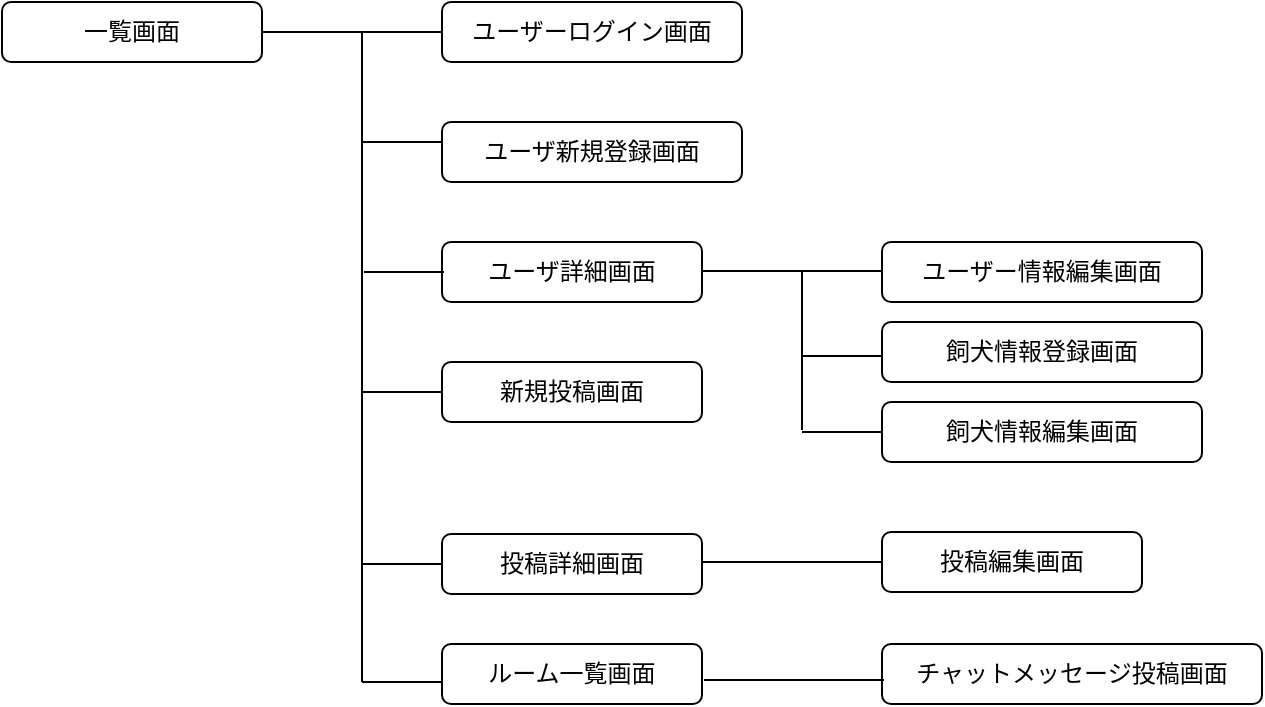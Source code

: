 <mxfile>
    <diagram id="XoxeDGOQG59nxPKNhoeV" name="ページ1">
        <mxGraphModel dx="1576" dy="576" grid="1" gridSize="10" guides="1" tooltips="1" connect="1" arrows="1" fold="1" page="1" pageScale="1" pageWidth="827" pageHeight="1169" background="#ffffff" math="0" shadow="0">
            <root>
                <mxCell id="0"/>
                <mxCell id="1" parent="0"/>
                <mxCell id="16" style="edgeStyle=none;html=1;exitX=1;exitY=0.5;exitDx=0;exitDy=0;entryX=0;entryY=0.5;entryDx=0;entryDy=0;endArrow=none;endFill=0;" parent="1" source="3" target="4" edge="1">
                    <mxGeometry relative="1" as="geometry"/>
                </mxCell>
                <mxCell id="3" value="一覧画面" style="rounded=1;whiteSpace=wrap;html=1;" parent="1" vertex="1">
                    <mxGeometry x="-800" y="40" width="130" height="30" as="geometry"/>
                </mxCell>
                <mxCell id="4" value="ユーザーログイン画面" style="rounded=1;whiteSpace=wrap;html=1;" parent="1" vertex="1">
                    <mxGeometry x="-580" y="40" width="150" height="30" as="geometry"/>
                </mxCell>
                <mxCell id="5" value="ユーザ新規登録画面" style="rounded=1;whiteSpace=wrap;html=1;" parent="1" vertex="1">
                    <mxGeometry x="-580" y="100" width="150" height="30" as="geometry"/>
                </mxCell>
                <mxCell id="6" value="ユーザ詳細画面" style="rounded=1;whiteSpace=wrap;html=1;" parent="1" vertex="1">
                    <mxGeometry x="-580" y="160" width="130" height="30" as="geometry"/>
                </mxCell>
                <mxCell id="7" value="新規投稿画面" style="rounded=1;whiteSpace=wrap;html=1;" parent="1" vertex="1">
                    <mxGeometry x="-580" y="220" width="130" height="30" as="geometry"/>
                </mxCell>
                <mxCell id="8" value="投稿詳細画面" style="rounded=1;whiteSpace=wrap;html=1;" parent="1" vertex="1">
                    <mxGeometry x="-580" y="306" width="130" height="30" as="geometry"/>
                </mxCell>
                <mxCell id="15" value="" style="endArrow=none;html=1;" parent="1" edge="1">
                    <mxGeometry width="50" height="50" relative="1" as="geometry">
                        <mxPoint x="-620" y="380" as="sourcePoint"/>
                        <mxPoint x="-580" y="380" as="targetPoint"/>
                    </mxGeometry>
                </mxCell>
                <mxCell id="17" style="edgeStyle=none;html=1;endArrow=none;endFill=0;" parent="1" edge="1">
                    <mxGeometry relative="1" as="geometry">
                        <mxPoint x="-620" y="55" as="sourcePoint"/>
                        <mxPoint x="-620" y="380" as="targetPoint"/>
                    </mxGeometry>
                </mxCell>
                <mxCell id="18" style="edgeStyle=none;html=1;endArrow=none;endFill=0;" parent="1" edge="1">
                    <mxGeometry relative="1" as="geometry">
                        <mxPoint x="-620" y="110" as="sourcePoint"/>
                        <mxPoint x="-580" y="110" as="targetPoint"/>
                    </mxGeometry>
                </mxCell>
                <mxCell id="19" style="edgeStyle=none;html=1;endArrow=none;endFill=0;" parent="1" edge="1">
                    <mxGeometry relative="1" as="geometry">
                        <mxPoint x="-619" y="175" as="sourcePoint"/>
                        <mxPoint x="-579" y="175" as="targetPoint"/>
                    </mxGeometry>
                </mxCell>
                <mxCell id="20" style="edgeStyle=none;html=1;endArrow=none;endFill=0;" parent="1" edge="1">
                    <mxGeometry relative="1" as="geometry">
                        <mxPoint x="-620" y="235" as="sourcePoint"/>
                        <mxPoint x="-580" y="235" as="targetPoint"/>
                    </mxGeometry>
                </mxCell>
                <mxCell id="21" style="edgeStyle=none;html=1;endArrow=none;endFill=0;" parent="1" edge="1">
                    <mxGeometry relative="1" as="geometry">
                        <mxPoint x="-620" y="321" as="sourcePoint"/>
                        <mxPoint x="-580" y="321" as="targetPoint"/>
                    </mxGeometry>
                </mxCell>
                <mxCell id="27" style="edgeStyle=none;html=1;endArrow=none;endFill=0;exitX=1;exitY=0.5;exitDx=0;exitDy=0;entryX=0;entryY=0.5;entryDx=0;entryDy=0;" edge="1" parent="1">
                    <mxGeometry relative="1" as="geometry">
                        <mxPoint x="-450" y="174.5" as="sourcePoint"/>
                        <mxPoint x="-360" y="174.5" as="targetPoint"/>
                    </mxGeometry>
                </mxCell>
                <mxCell id="28" value="ユーザー情報編集画面" style="rounded=1;whiteSpace=wrap;html=1;" vertex="1" parent="1">
                    <mxGeometry x="-360" y="160" width="160" height="30" as="geometry"/>
                </mxCell>
                <mxCell id="30" value="飼犬情報編集画面" style="rounded=1;whiteSpace=wrap;html=1;" vertex="1" parent="1">
                    <mxGeometry x="-360" y="240" width="160" height="30" as="geometry"/>
                </mxCell>
                <mxCell id="31" value="投稿編集画面" style="rounded=1;whiteSpace=wrap;html=1;" vertex="1" parent="1">
                    <mxGeometry x="-360" y="305" width="130" height="30" as="geometry"/>
                </mxCell>
                <mxCell id="34" style="edgeStyle=none;html=1;endArrow=none;endFill=0;exitX=0;exitY=0.5;exitDx=0;exitDy=0;" edge="1" parent="1" source="31">
                    <mxGeometry relative="1" as="geometry">
                        <mxPoint x="-609" y="331" as="sourcePoint"/>
                        <mxPoint x="-450" y="320" as="targetPoint"/>
                        <Array as="points"/>
                    </mxGeometry>
                </mxCell>
                <mxCell id="35" value="飼犬情報登録画面" style="rounded=1;whiteSpace=wrap;html=1;" vertex="1" parent="1">
                    <mxGeometry x="-360" y="200" width="160" height="30" as="geometry"/>
                </mxCell>
                <mxCell id="36" style="edgeStyle=none;html=1;endArrow=none;endFill=0;entryX=0;entryY=0.5;entryDx=0;entryDy=0;" edge="1" parent="1" target="30">
                    <mxGeometry relative="1" as="geometry">
                        <mxPoint x="-400" y="255" as="sourcePoint"/>
                        <mxPoint x="-350" y="184.5" as="targetPoint"/>
                    </mxGeometry>
                </mxCell>
                <mxCell id="37" style="edgeStyle=none;html=1;endArrow=none;endFill=0;" edge="1" parent="1">
                    <mxGeometry relative="1" as="geometry">
                        <mxPoint x="-400" y="174" as="sourcePoint"/>
                        <mxPoint x="-400" y="254" as="targetPoint"/>
                    </mxGeometry>
                </mxCell>
                <mxCell id="38" style="edgeStyle=none;html=1;endArrow=none;endFill=0;entryX=0;entryY=0.5;entryDx=0;entryDy=0;" edge="1" parent="1">
                    <mxGeometry relative="1" as="geometry">
                        <mxPoint x="-400" y="217" as="sourcePoint"/>
                        <mxPoint x="-360" y="217" as="targetPoint"/>
                    </mxGeometry>
                </mxCell>
                <mxCell id="39" value="ルーム一覧画面" style="rounded=1;whiteSpace=wrap;html=1;" vertex="1" parent="1">
                    <mxGeometry x="-580" y="361" width="130" height="30" as="geometry"/>
                </mxCell>
                <mxCell id="40" value="チャットメッセージ投稿画面" style="rounded=1;whiteSpace=wrap;html=1;" vertex="1" parent="1">
                    <mxGeometry x="-360" y="361" width="190" height="30" as="geometry"/>
                </mxCell>
                <mxCell id="41" style="edgeStyle=none;html=1;endArrow=none;endFill=0;exitX=1;exitY=0.5;exitDx=0;exitDy=0;entryX=0;entryY=0.5;entryDx=0;entryDy=0;" edge="1" parent="1">
                    <mxGeometry relative="1" as="geometry">
                        <mxPoint x="-449" y="379" as="sourcePoint"/>
                        <mxPoint x="-359" y="379" as="targetPoint"/>
                    </mxGeometry>
                </mxCell>
            </root>
        </mxGraphModel>
    </diagram>
</mxfile>